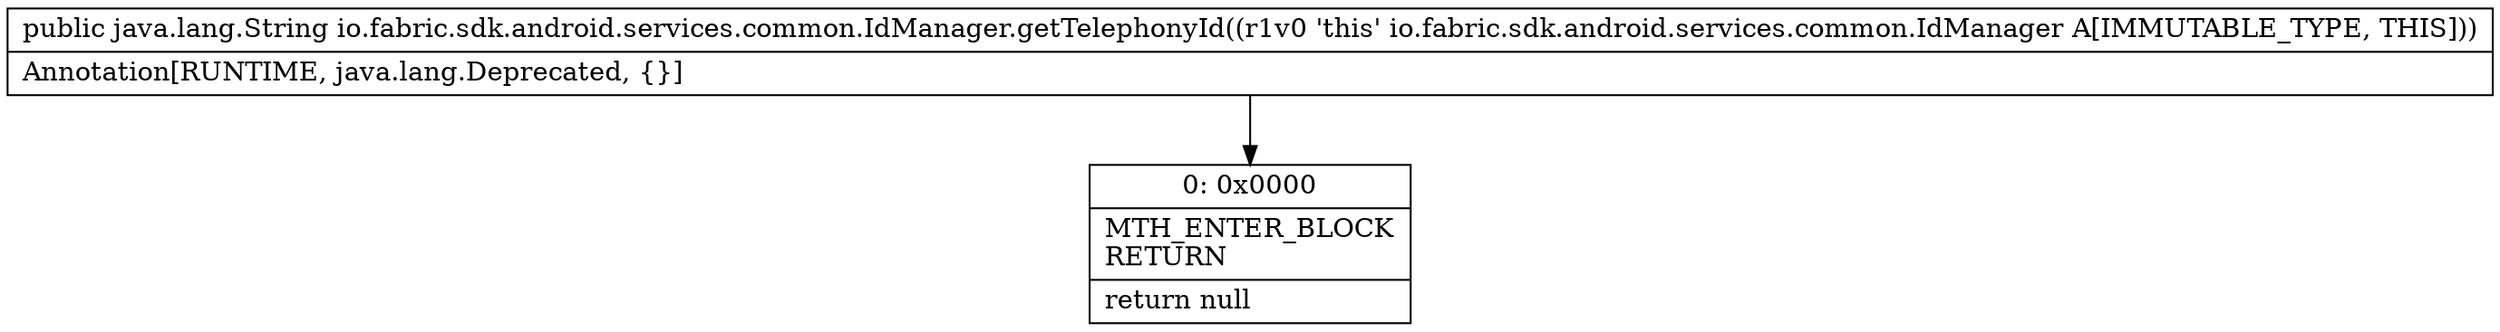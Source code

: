 digraph "CFG forio.fabric.sdk.android.services.common.IdManager.getTelephonyId()Ljava\/lang\/String;" {
Node_0 [shape=record,label="{0\:\ 0x0000|MTH_ENTER_BLOCK\lRETURN\l|return null\l}"];
MethodNode[shape=record,label="{public java.lang.String io.fabric.sdk.android.services.common.IdManager.getTelephonyId((r1v0 'this' io.fabric.sdk.android.services.common.IdManager A[IMMUTABLE_TYPE, THIS]))  | Annotation[RUNTIME, java.lang.Deprecated, \{\}]\l}"];
MethodNode -> Node_0;
}

